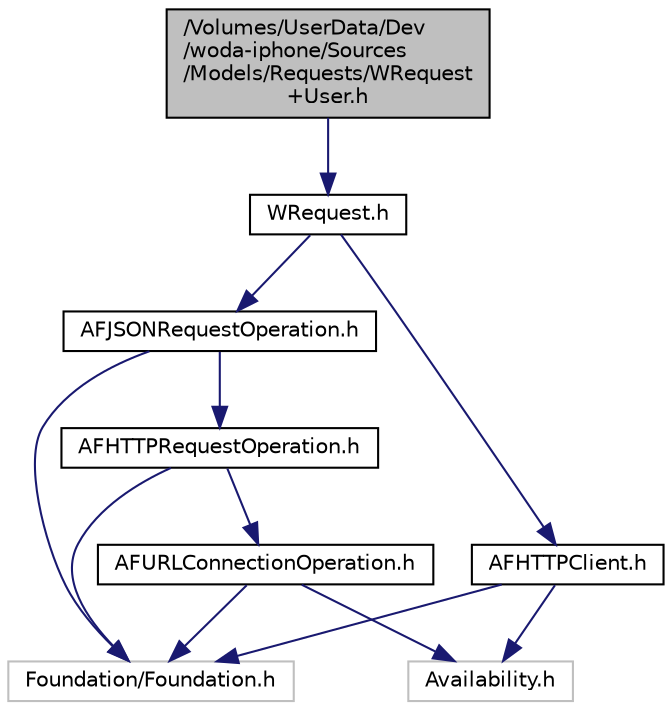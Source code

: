 digraph "/Volumes/UserData/Dev/woda-iphone/Sources/Models/Requests/WRequest+User.h"
{
  edge [fontname="Helvetica",fontsize="10",labelfontname="Helvetica",labelfontsize="10"];
  node [fontname="Helvetica",fontsize="10",shape=record];
  Node1 [label="/Volumes/UserData/Dev\l/woda-iphone/Sources\l/Models/Requests/WRequest\l+User.h",height=0.2,width=0.4,color="black", fillcolor="grey75", style="filled" fontcolor="black"];
  Node1 -> Node2 [color="midnightblue",fontsize="10",style="solid",fontname="Helvetica"];
  Node2 [label="WRequest.h",height=0.2,width=0.4,color="black", fillcolor="white", style="filled",URL="$_w_request_8h.html"];
  Node2 -> Node3 [color="midnightblue",fontsize="10",style="solid",fontname="Helvetica"];
  Node3 [label="AFJSONRequestOperation.h",height=0.2,width=0.4,color="black", fillcolor="white", style="filled",URL="$_a_f_j_s_o_n_request_operation_8h.html"];
  Node3 -> Node4 [color="midnightblue",fontsize="10",style="solid",fontname="Helvetica"];
  Node4 [label="Foundation/Foundation.h",height=0.2,width=0.4,color="grey75", fillcolor="white", style="filled"];
  Node3 -> Node5 [color="midnightblue",fontsize="10",style="solid",fontname="Helvetica"];
  Node5 [label="AFHTTPRequestOperation.h",height=0.2,width=0.4,color="black", fillcolor="white", style="filled",URL="$_a_f_h_t_t_p_request_operation_8h.html"];
  Node5 -> Node4 [color="midnightblue",fontsize="10",style="solid",fontname="Helvetica"];
  Node5 -> Node6 [color="midnightblue",fontsize="10",style="solid",fontname="Helvetica"];
  Node6 [label="AFURLConnectionOperation.h",height=0.2,width=0.4,color="black", fillcolor="white", style="filled",URL="$_a_f_u_r_l_connection_operation_8h.html"];
  Node6 -> Node4 [color="midnightblue",fontsize="10",style="solid",fontname="Helvetica"];
  Node6 -> Node7 [color="midnightblue",fontsize="10",style="solid",fontname="Helvetica"];
  Node7 [label="Availability.h",height=0.2,width=0.4,color="grey75", fillcolor="white", style="filled"];
  Node2 -> Node8 [color="midnightblue",fontsize="10",style="solid",fontname="Helvetica"];
  Node8 [label="AFHTTPClient.h",height=0.2,width=0.4,color="black", fillcolor="white", style="filled",URL="$_a_f_h_t_t_p_client_8h.html"];
  Node8 -> Node4 [color="midnightblue",fontsize="10",style="solid",fontname="Helvetica"];
  Node8 -> Node7 [color="midnightblue",fontsize="10",style="solid",fontname="Helvetica"];
}
